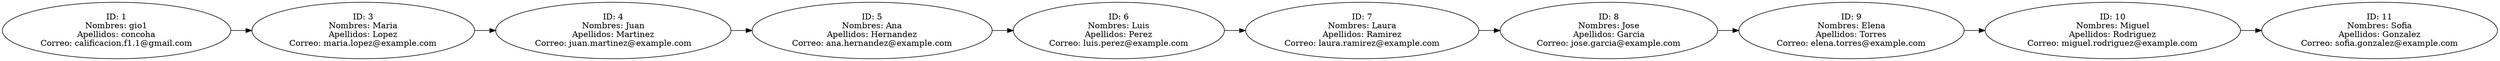 digraph G {
  rankdir=LR;
  1 [label="ID: 1\nNombres: gio1\nApellidos: concoha\nCorreo: calificacion.f1.1@gmail.com"];
  1 -> 3;
  3 [label="ID: 3\nNombres: Maria\nApellidos: Lopez\nCorreo: maria.lopez@example.com"];
  3 -> 4;
  4 [label="ID: 4\nNombres: Juan\nApellidos: Martinez\nCorreo: juan.martinez@example.com"];
  4 -> 5;
  5 [label="ID: 5\nNombres: Ana\nApellidos: Hernandez\nCorreo: ana.hernandez@example.com"];
  5 -> 6;
  6 [label="ID: 6\nNombres: Luis\nApellidos: Perez\nCorreo: luis.perez@example.com"];
  6 -> 7;
  7 [label="ID: 7\nNombres: Laura\nApellidos: Ramirez\nCorreo: laura.ramirez@example.com"];
  7 -> 8;
  8 [label="ID: 8\nNombres: Jose\nApellidos: Garcia\nCorreo: jose.garcia@example.com"];
  8 -> 9;
  9 [label="ID: 9\nNombres: Elena\nApellidos: Torres\nCorreo: elena.torres@example.com"];
  9 -> 10;
  10 [label="ID: 10\nNombres: Miguel\nApellidos: Rodriguez\nCorreo: miguel.rodriguez@example.com"];
  10 -> 11;
  11 [label="ID: 11\nNombres: Sofia\nApellidos: Gonzalez\nCorreo: sofia.gonzalez@example.com"];
}
